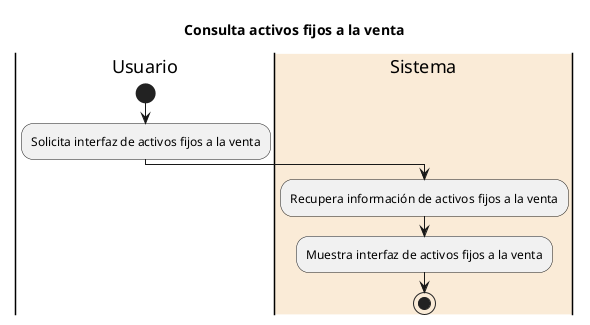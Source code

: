 @startuml Consulta activos fijos a la venta
title Consulta activos fijos a la venta

|Usuario|
start
:Solicita interfaz de activos fijos a la venta;

|#AntiqueWhite|Sistema|
:Recupera información de activos fijos a la venta;
:Muestra interfaz de activos fijos a la venta;

stop


@enduml